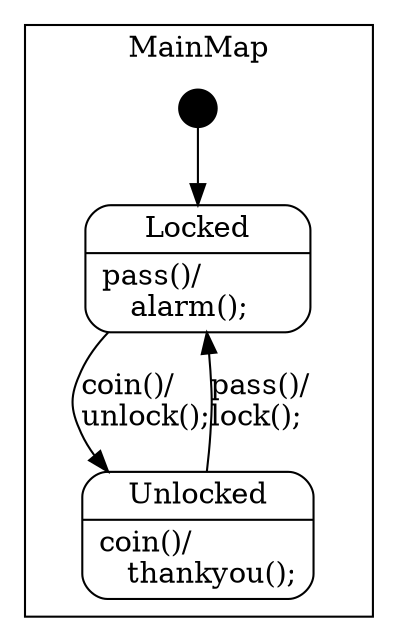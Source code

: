 digraph Turnstile {

    node
        [shape=Mrecord width=1.5];

    subgraph cluster_MainMap {

        label="MainMap";

        //
        // States (Nodes)
        //

        "MainMap::Locked"
            [label="{Locked|pass()/\l&nbsp;&nbsp;&nbsp;alarm();\l}"];

        "MainMap::Unlocked"
            [label="{Unlocked|coin()/\l&nbsp;&nbsp;&nbsp;thankyou();\l}"];

        "%start"
            [label="" shape=circle style=filled fillcolor=black width=0.25];

        //
        // Transitions (Edges)
        //

        "MainMap::Locked" -> "MainMap::Unlocked"
            [label="coin()/\lunlock();\l"];

        "MainMap::Unlocked" -> "MainMap::Locked"
            [label="pass()/\llock();\l"];

        "%start" -> "MainMap::Locked"
    }

}
